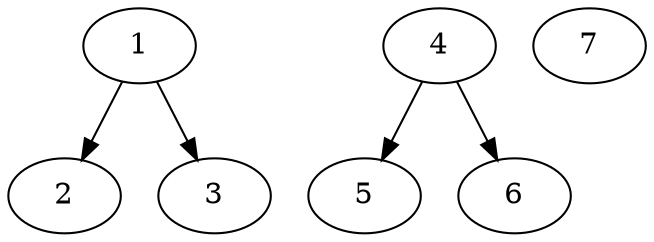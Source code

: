 strict digraph G {
  1 [ label="1" ];
  2 [ label="2" ];
  3 [ label="3" ];
  4 [ label="4" ];
  5 [ label="5" ];
  6 [ label="6" ];
  7 [ label="7" ];
  1 -> 2;
  1 -> 3;
  4 -> 5;
  4 -> 6;
}
